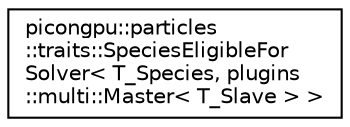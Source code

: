 digraph "Graphical Class Hierarchy"
{
 // LATEX_PDF_SIZE
  edge [fontname="Helvetica",fontsize="10",labelfontname="Helvetica",labelfontsize="10"];
  node [fontname="Helvetica",fontsize="10",shape=record];
  rankdir="LR";
  Node0 [label="picongpu::particles\l::traits::SpeciesEligibleFor\lSolver\< T_Species, plugins\l::multi::Master\< T_Slave \> \>",height=0.2,width=0.4,color="black", fillcolor="white", style="filled",URL="$structpicongpu_1_1particles_1_1traits_1_1_species_eligible_for_solver_3_01_t___species_00_01plug238c480c9906dce2d0fed3f06edac612.html",tooltip=" "];
}
